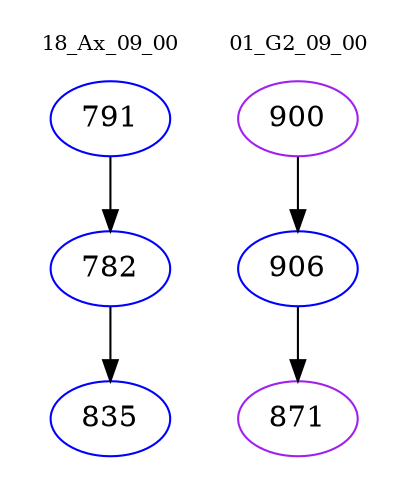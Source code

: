 digraph{
subgraph cluster_0 {
color = white
label = "18_Ax_09_00";
fontsize=10;
T0_791 [label="791", color="blue"]
T0_791 -> T0_782 [color="black"]
T0_782 [label="782", color="blue"]
T0_782 -> T0_835 [color="black"]
T0_835 [label="835", color="blue"]
}
subgraph cluster_1 {
color = white
label = "01_G2_09_00";
fontsize=10;
T1_900 [label="900", color="purple"]
T1_900 -> T1_906 [color="black"]
T1_906 [label="906", color="blue"]
T1_906 -> T1_871 [color="black"]
T1_871 [label="871", color="purple"]
}
}

